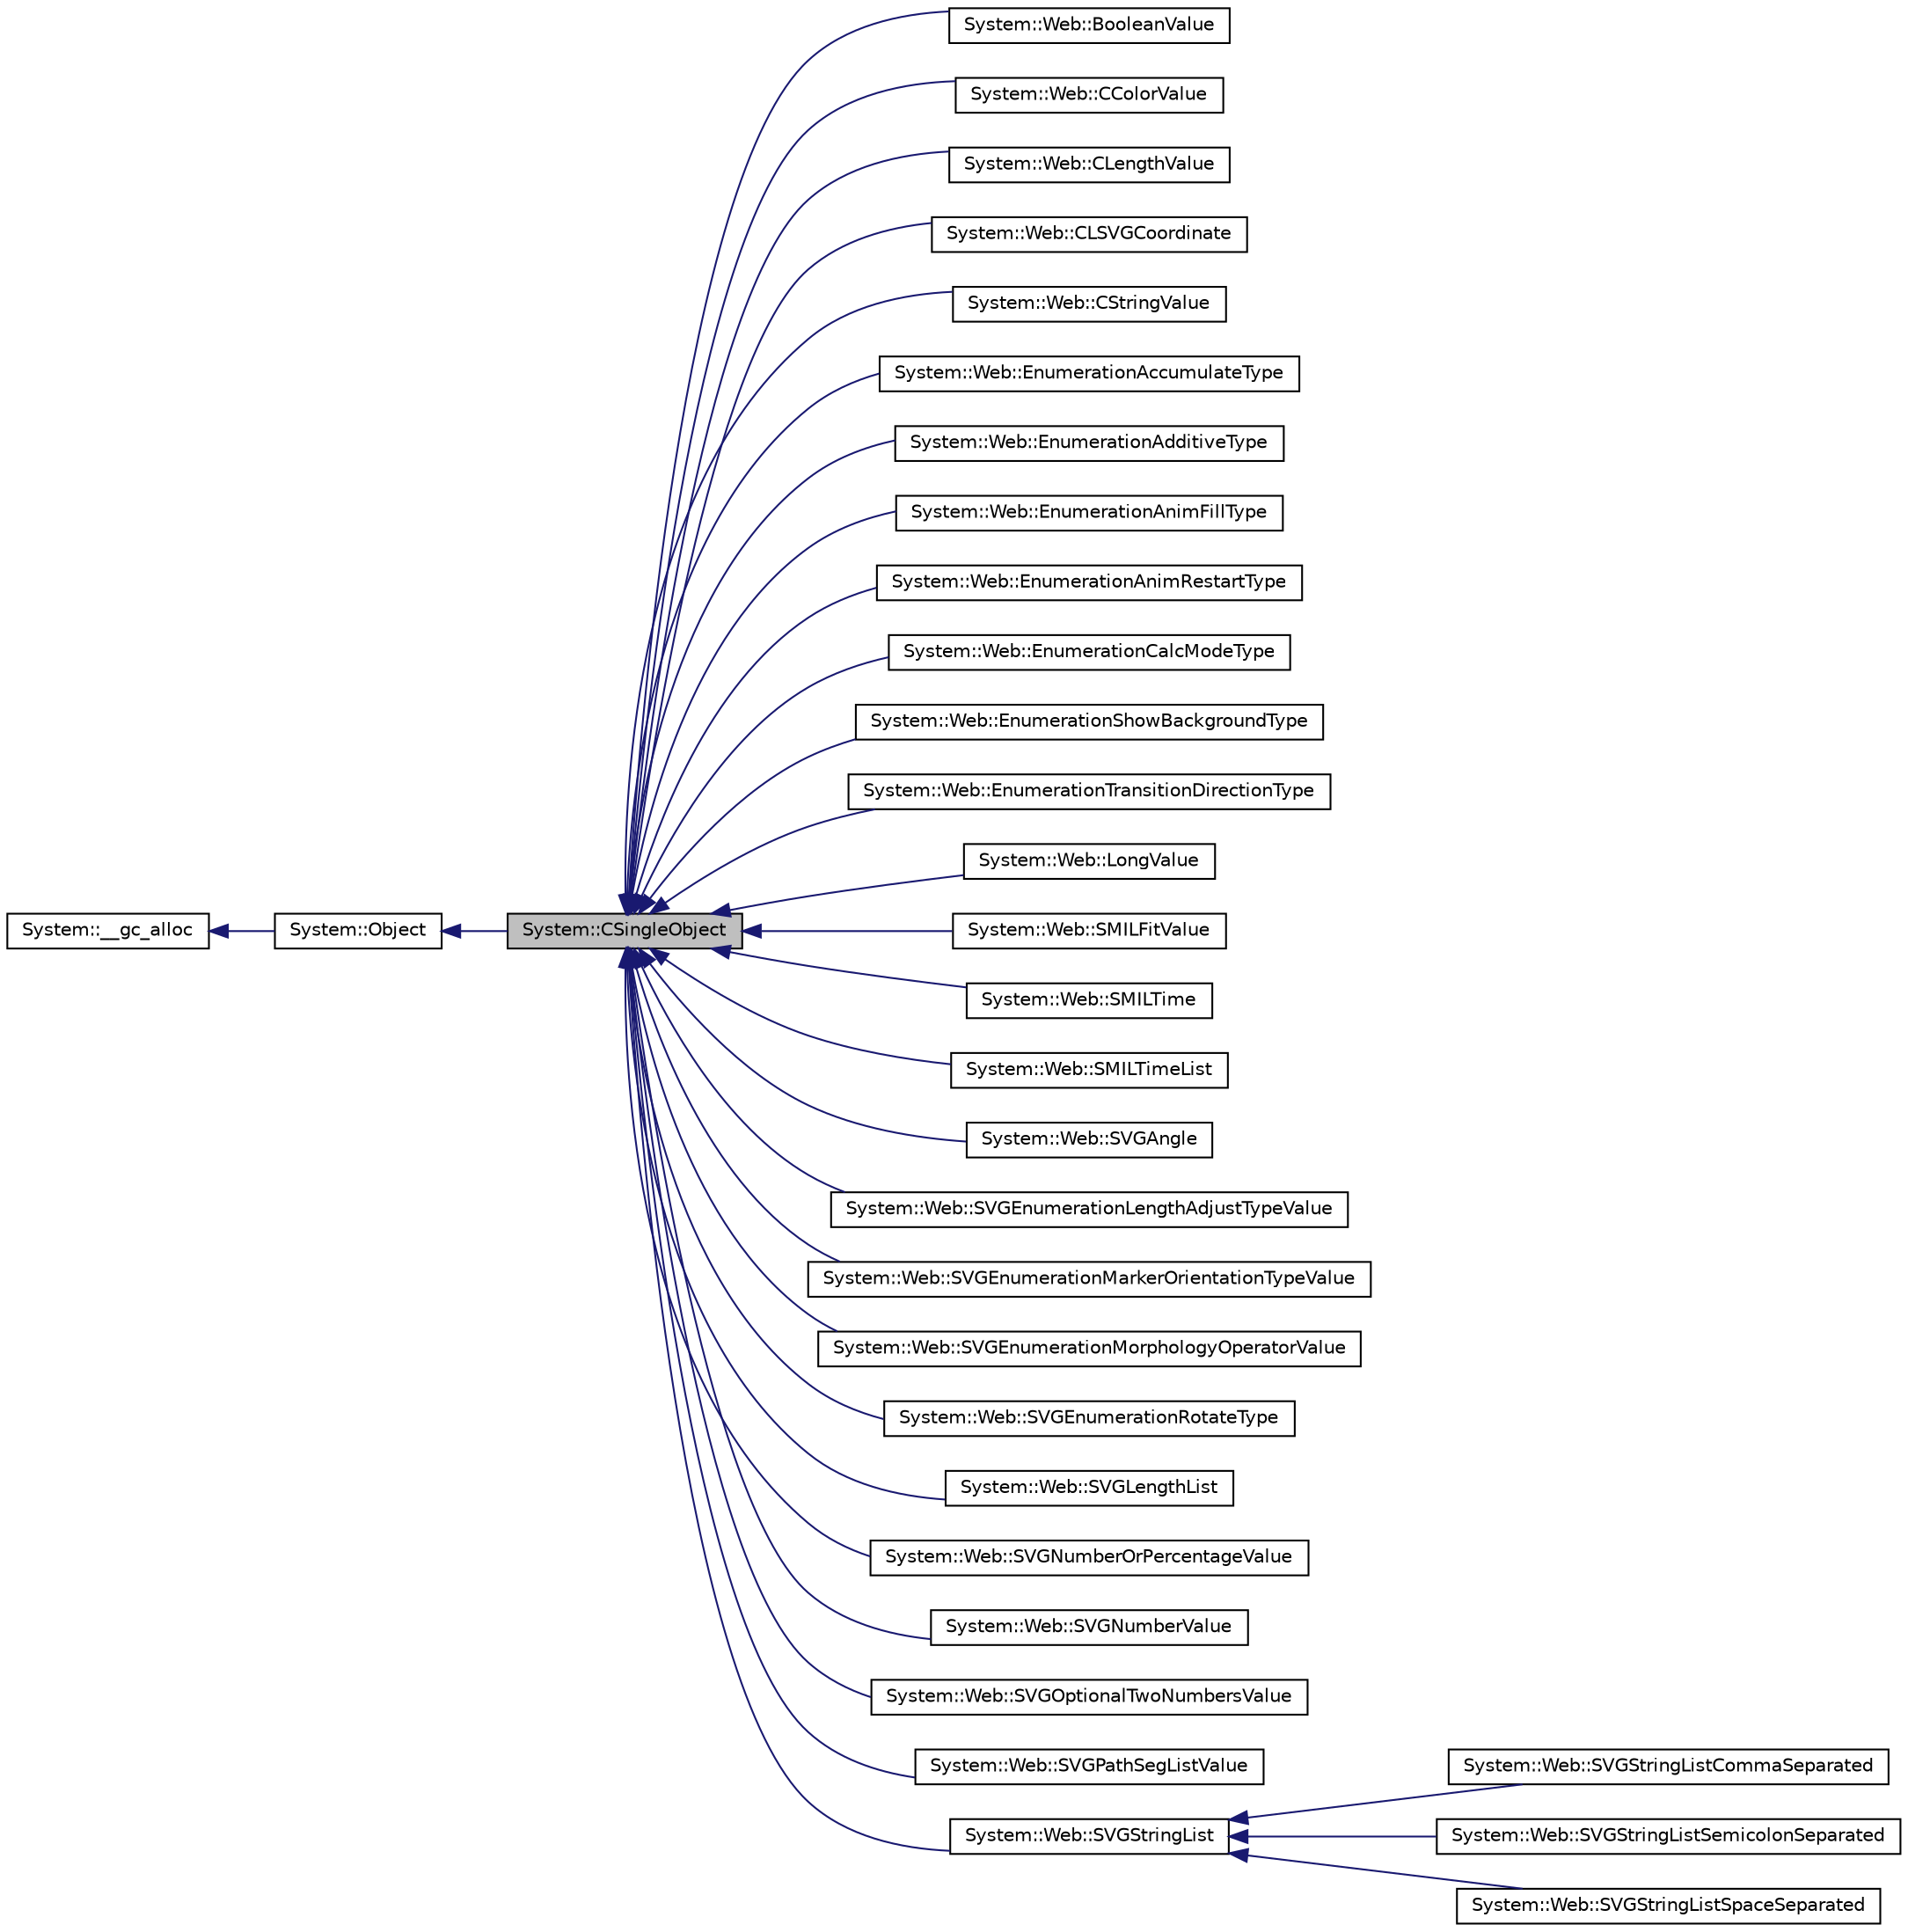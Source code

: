 digraph G
{
  edge [fontname="Helvetica",fontsize="10",labelfontname="Helvetica",labelfontsize="10"];
  node [fontname="Helvetica",fontsize="10",shape=record];
  rankdir="LR";
  Node1 [label="System::CSingleObject",height=0.2,width=0.4,color="black", fillcolor="grey75", style="filled" fontcolor="black"];
  Node2 -> Node1 [dir="back",color="midnightblue",fontsize="10",style="solid",fontname="Helvetica"];
  Node2 [label="System::Object",height=0.2,width=0.4,color="black", fillcolor="white", style="filled",URL="$class_system_1_1_object.html"];
  Node3 -> Node2 [dir="back",color="midnightblue",fontsize="10",style="solid",fontname="Helvetica"];
  Node3 [label="System::__gc_alloc",height=0.2,width=0.4,color="black", fillcolor="white", style="filled",URL="$class_system_1_1____gc__alloc.html"];
  Node1 -> Node4 [dir="back",color="midnightblue",fontsize="10",style="solid",fontname="Helvetica"];
  Node4 [label="System::Web::BooleanValue",height=0.2,width=0.4,color="black", fillcolor="white", style="filled",URL="$class_system_1_1_web_1_1_boolean_value.html"];
  Node1 -> Node5 [dir="back",color="midnightblue",fontsize="10",style="solid",fontname="Helvetica"];
  Node5 [label="System::Web::CColorValue",height=0.2,width=0.4,color="black", fillcolor="white", style="filled",URL="$class_system_1_1_web_1_1_c_color_value.html"];
  Node1 -> Node6 [dir="back",color="midnightblue",fontsize="10",style="solid",fontname="Helvetica"];
  Node6 [label="System::Web::CLengthValue",height=0.2,width=0.4,color="black", fillcolor="white", style="filled",URL="$class_system_1_1_web_1_1_c_length_value.html"];
  Node1 -> Node7 [dir="back",color="midnightblue",fontsize="10",style="solid",fontname="Helvetica"];
  Node7 [label="System::Web::CLSVGCoordinate",height=0.2,width=0.4,color="black", fillcolor="white", style="filled",URL="$class_system_1_1_web_1_1_c_l_s_v_g_coordinate.html"];
  Node1 -> Node8 [dir="back",color="midnightblue",fontsize="10",style="solid",fontname="Helvetica"];
  Node8 [label="System::Web::CStringValue",height=0.2,width=0.4,color="black", fillcolor="white", style="filled",URL="$class_system_1_1_web_1_1_c_string_value.html"];
  Node1 -> Node9 [dir="back",color="midnightblue",fontsize="10",style="solid",fontname="Helvetica"];
  Node9 [label="System::Web::EnumerationAccumulateType",height=0.2,width=0.4,color="black", fillcolor="white", style="filled",URL="$class_system_1_1_web_1_1_enumeration_accumulate_type.html"];
  Node1 -> Node10 [dir="back",color="midnightblue",fontsize="10",style="solid",fontname="Helvetica"];
  Node10 [label="System::Web::EnumerationAdditiveType",height=0.2,width=0.4,color="black", fillcolor="white", style="filled",URL="$class_system_1_1_web_1_1_enumeration_additive_type.html"];
  Node1 -> Node11 [dir="back",color="midnightblue",fontsize="10",style="solid",fontname="Helvetica"];
  Node11 [label="System::Web::EnumerationAnimFillType",height=0.2,width=0.4,color="black", fillcolor="white", style="filled",URL="$class_system_1_1_web_1_1_enumeration_anim_fill_type.html"];
  Node1 -> Node12 [dir="back",color="midnightblue",fontsize="10",style="solid",fontname="Helvetica"];
  Node12 [label="System::Web::EnumerationAnimRestartType",height=0.2,width=0.4,color="black", fillcolor="white", style="filled",URL="$class_system_1_1_web_1_1_enumeration_anim_restart_type.html"];
  Node1 -> Node13 [dir="back",color="midnightblue",fontsize="10",style="solid",fontname="Helvetica"];
  Node13 [label="System::Web::EnumerationCalcModeType",height=0.2,width=0.4,color="black", fillcolor="white", style="filled",URL="$class_system_1_1_web_1_1_enumeration_calc_mode_type.html"];
  Node1 -> Node14 [dir="back",color="midnightblue",fontsize="10",style="solid",fontname="Helvetica"];
  Node14 [label="System::Web::EnumerationShowBackgroundType",height=0.2,width=0.4,color="black", fillcolor="white", style="filled",URL="$class_system_1_1_web_1_1_enumeration_show_background_type.html"];
  Node1 -> Node15 [dir="back",color="midnightblue",fontsize="10",style="solid",fontname="Helvetica"];
  Node15 [label="System::Web::EnumerationTransitionDirectionType",height=0.2,width=0.4,color="black", fillcolor="white", style="filled",URL="$class_system_1_1_web_1_1_enumeration_transition_direction_type.html"];
  Node1 -> Node16 [dir="back",color="midnightblue",fontsize="10",style="solid",fontname="Helvetica"];
  Node16 [label="System::Web::LongValue",height=0.2,width=0.4,color="black", fillcolor="white", style="filled",URL="$class_system_1_1_web_1_1_long_value.html"];
  Node1 -> Node17 [dir="back",color="midnightblue",fontsize="10",style="solid",fontname="Helvetica"];
  Node17 [label="System::Web::SMILFitValue",height=0.2,width=0.4,color="black", fillcolor="white", style="filled",URL="$class_system_1_1_web_1_1_s_m_i_l_fit_value.html"];
  Node1 -> Node18 [dir="back",color="midnightblue",fontsize="10",style="solid",fontname="Helvetica"];
  Node18 [label="System::Web::SMILTime",height=0.2,width=0.4,color="black", fillcolor="white", style="filled",URL="$class_system_1_1_web_1_1_s_m_i_l_time.html"];
  Node1 -> Node19 [dir="back",color="midnightblue",fontsize="10",style="solid",fontname="Helvetica"];
  Node19 [label="System::Web::SMILTimeList",height=0.2,width=0.4,color="black", fillcolor="white", style="filled",URL="$class_system_1_1_web_1_1_s_m_i_l_time_list.html"];
  Node1 -> Node20 [dir="back",color="midnightblue",fontsize="10",style="solid",fontname="Helvetica"];
  Node20 [label="System::Web::SVGAngle",height=0.2,width=0.4,color="black", fillcolor="white", style="filled",URL="$class_system_1_1_web_1_1_s_v_g_angle.html"];
  Node1 -> Node21 [dir="back",color="midnightblue",fontsize="10",style="solid",fontname="Helvetica"];
  Node21 [label="System::Web::SVGEnumerationLengthAdjustTypeValue",height=0.2,width=0.4,color="black", fillcolor="white", style="filled",URL="$class_system_1_1_web_1_1_s_v_g_enumeration_length_adjust_type_value.html"];
  Node1 -> Node22 [dir="back",color="midnightblue",fontsize="10",style="solid",fontname="Helvetica"];
  Node22 [label="System::Web::SVGEnumerationMarkerOrientationTypeValue",height=0.2,width=0.4,color="black", fillcolor="white", style="filled",URL="$class_system_1_1_web_1_1_s_v_g_enumeration_marker_orientation_type_value.html"];
  Node1 -> Node23 [dir="back",color="midnightblue",fontsize="10",style="solid",fontname="Helvetica"];
  Node23 [label="System::Web::SVGEnumerationMorphologyOperatorValue",height=0.2,width=0.4,color="black", fillcolor="white", style="filled",URL="$class_system_1_1_web_1_1_s_v_g_enumeration_morphology_operator_value.html"];
  Node1 -> Node24 [dir="back",color="midnightblue",fontsize="10",style="solid",fontname="Helvetica"];
  Node24 [label="System::Web::SVGEnumerationRotateType",height=0.2,width=0.4,color="black", fillcolor="white", style="filled",URL="$class_system_1_1_web_1_1_s_v_g_enumeration_rotate_type.html"];
  Node1 -> Node25 [dir="back",color="midnightblue",fontsize="10",style="solid",fontname="Helvetica"];
  Node25 [label="System::Web::SVGLengthList",height=0.2,width=0.4,color="black", fillcolor="white", style="filled",URL="$class_system_1_1_web_1_1_s_v_g_length_list.html"];
  Node1 -> Node26 [dir="back",color="midnightblue",fontsize="10",style="solid",fontname="Helvetica"];
  Node26 [label="System::Web::SVGNumberOrPercentageValue",height=0.2,width=0.4,color="black", fillcolor="white", style="filled",URL="$class_system_1_1_web_1_1_s_v_g_number_or_percentage_value.html"];
  Node1 -> Node27 [dir="back",color="midnightblue",fontsize="10",style="solid",fontname="Helvetica"];
  Node27 [label="System::Web::SVGNumberValue",height=0.2,width=0.4,color="black", fillcolor="white", style="filled",URL="$class_system_1_1_web_1_1_s_v_g_number_value.html"];
  Node1 -> Node28 [dir="back",color="midnightblue",fontsize="10",style="solid",fontname="Helvetica"];
  Node28 [label="System::Web::SVGOptionalTwoNumbersValue",height=0.2,width=0.4,color="black", fillcolor="white", style="filled",URL="$class_system_1_1_web_1_1_s_v_g_optional_two_numbers_value.html"];
  Node1 -> Node29 [dir="back",color="midnightblue",fontsize="10",style="solid",fontname="Helvetica"];
  Node29 [label="System::Web::SVGPathSegListValue",height=0.2,width=0.4,color="black", fillcolor="white", style="filled",URL="$class_system_1_1_web_1_1_s_v_g_path_seg_list_value.html"];
  Node1 -> Node30 [dir="back",color="midnightblue",fontsize="10",style="solid",fontname="Helvetica"];
  Node30 [label="System::Web::SVGStringList",height=0.2,width=0.4,color="black", fillcolor="white", style="filled",URL="$class_system_1_1_web_1_1_s_v_g_string_list.html"];
  Node30 -> Node31 [dir="back",color="midnightblue",fontsize="10",style="solid",fontname="Helvetica"];
  Node31 [label="System::Web::SVGStringListCommaSeparated",height=0.2,width=0.4,color="black", fillcolor="white", style="filled",URL="$class_system_1_1_web_1_1_s_v_g_string_list_comma_separated.html"];
  Node30 -> Node32 [dir="back",color="midnightblue",fontsize="10",style="solid",fontname="Helvetica"];
  Node32 [label="System::Web::SVGStringListSemicolonSeparated",height=0.2,width=0.4,color="black", fillcolor="white", style="filled",URL="$class_system_1_1_web_1_1_s_v_g_string_list_semicolon_separated.html"];
  Node30 -> Node33 [dir="back",color="midnightblue",fontsize="10",style="solid",fontname="Helvetica"];
  Node33 [label="System::Web::SVGStringListSpaceSeparated",height=0.2,width=0.4,color="black", fillcolor="white", style="filled",URL="$class_system_1_1_web_1_1_s_v_g_string_list_space_separated.html"];
}
